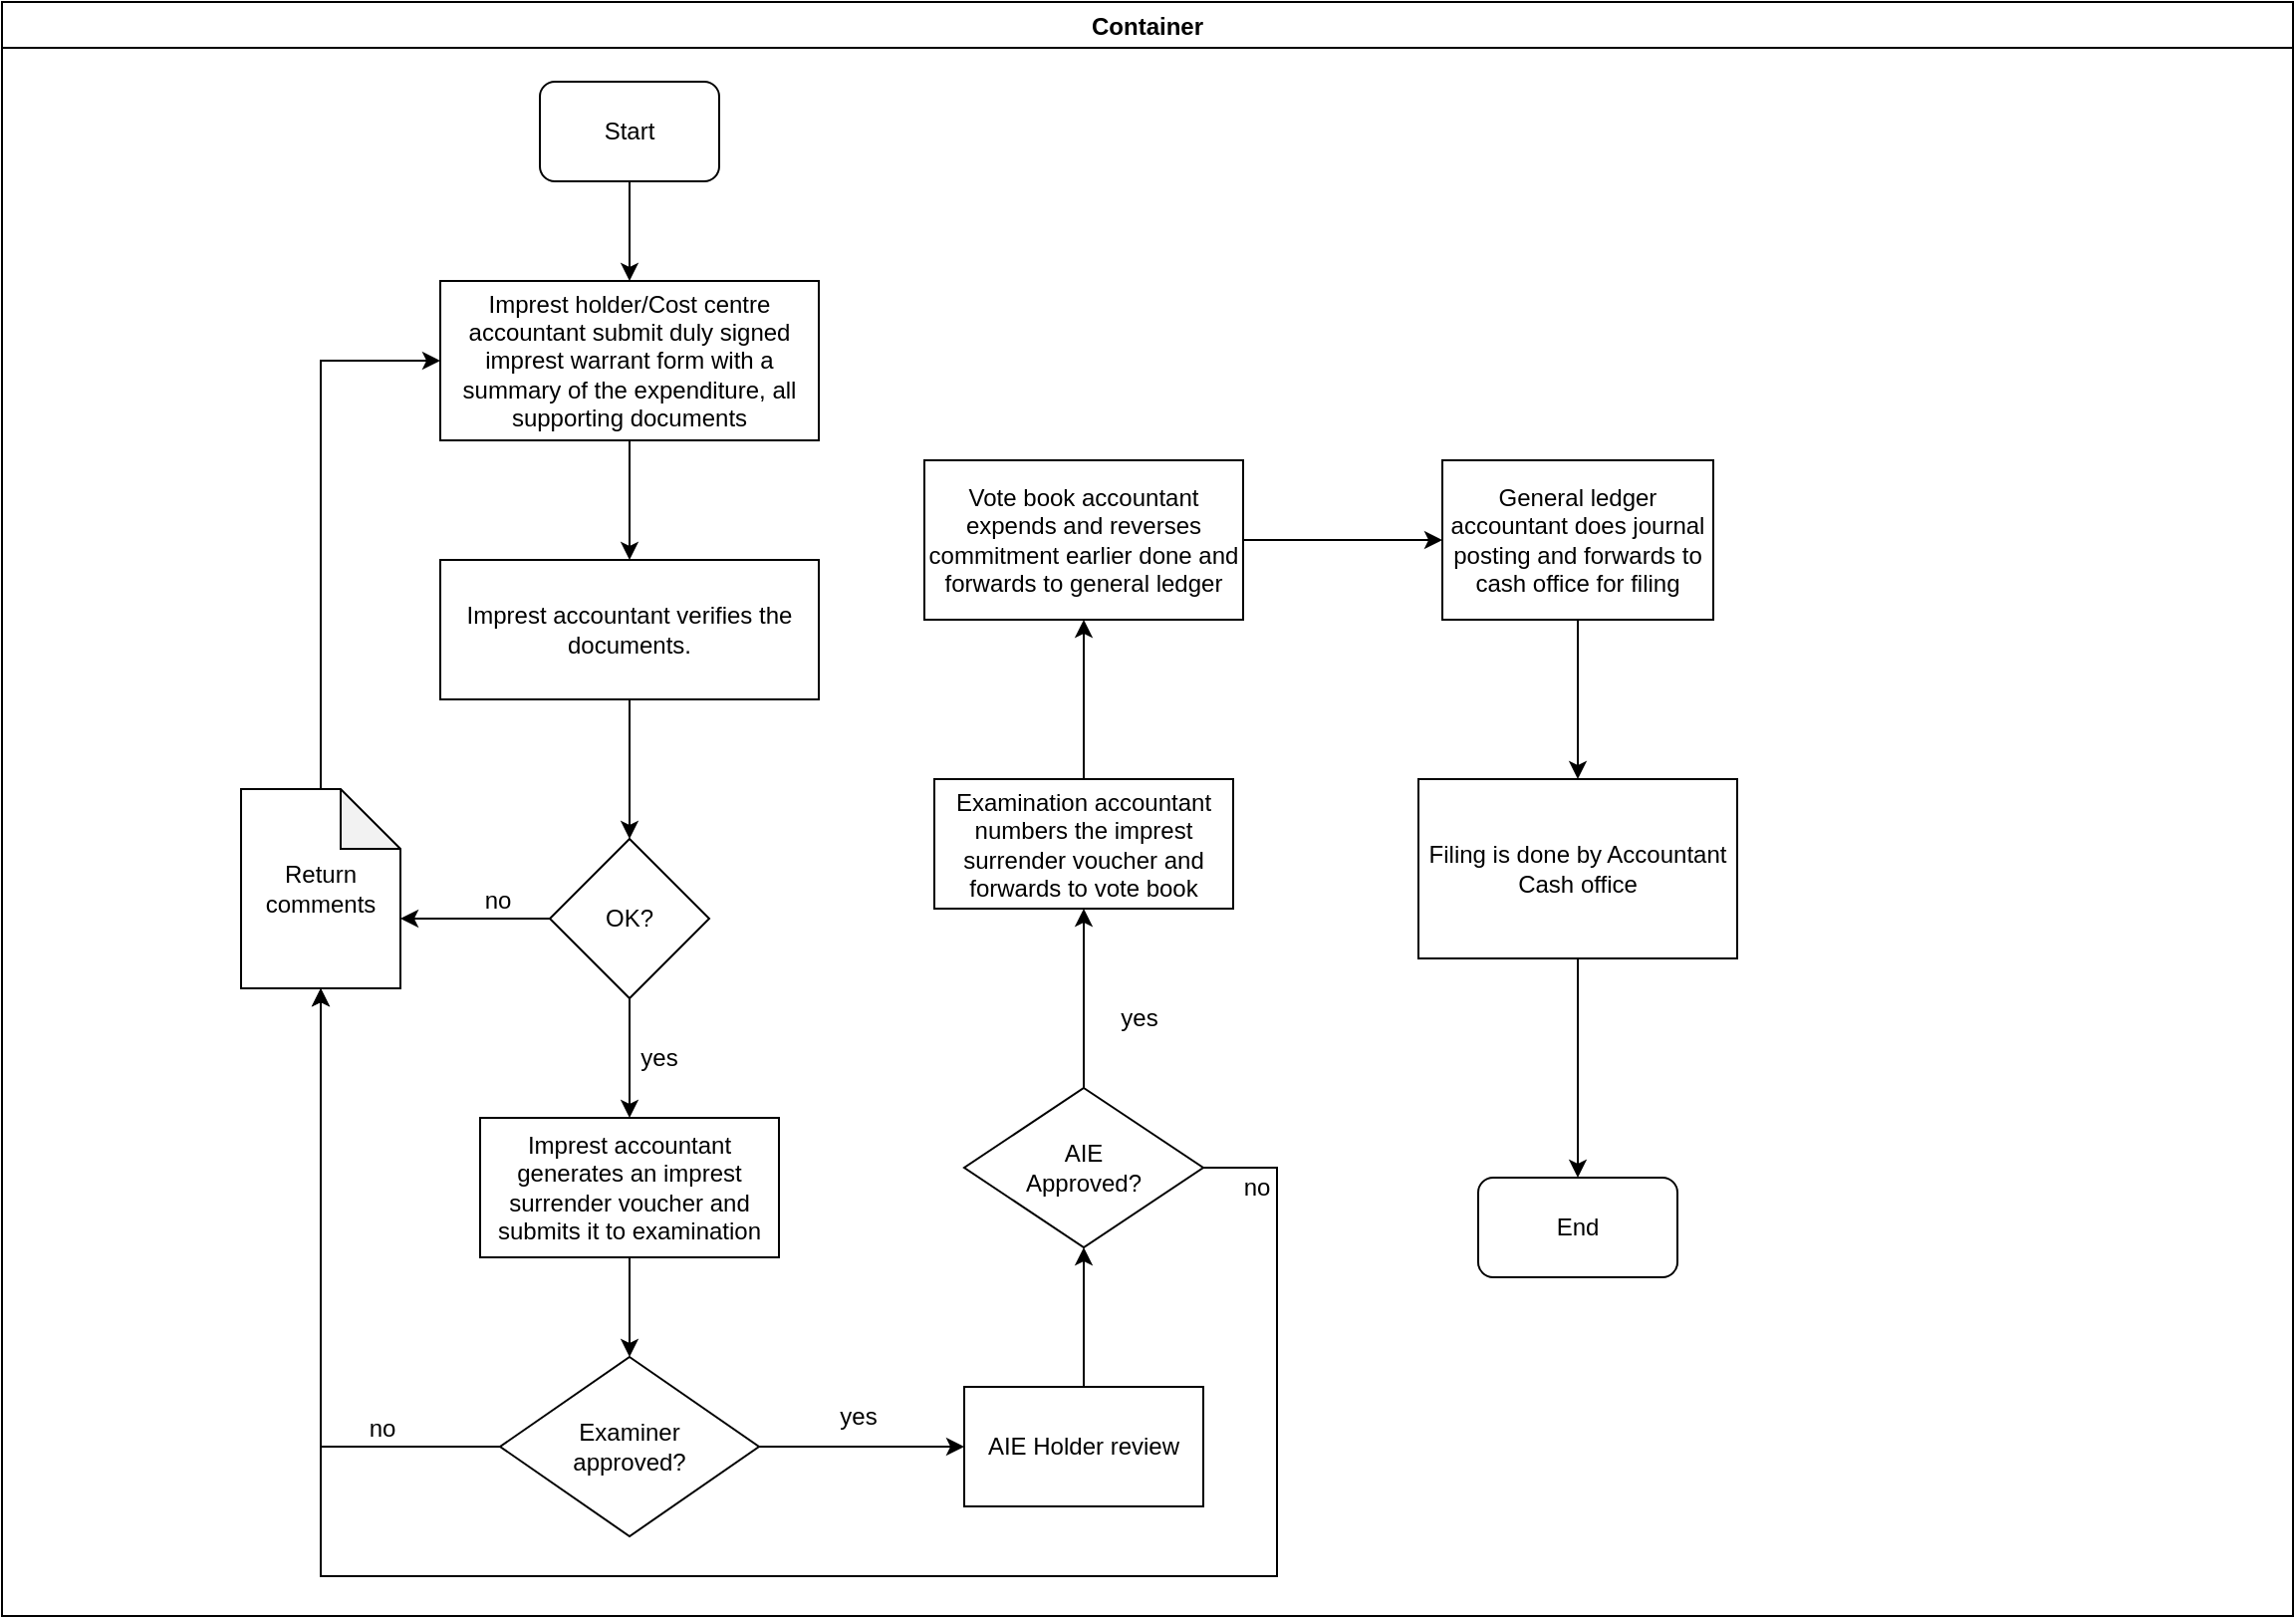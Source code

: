 <mxfile version="13.10.9" type="github">
  <diagram id="x_uxSW0rY3zfUO0SCG1N" name="Page-1">
    <mxGraphModel dx="1038" dy="547" grid="1" gridSize="10" guides="1" tooltips="1" connect="1" arrows="1" fold="1" page="1" pageScale="1" pageWidth="1169" pageHeight="827" math="0" shadow="0">
      <root>
        <mxCell id="0" />
        <mxCell id="1" parent="0" />
        <mxCell id="O7GpnW4-85XMZtPzeUqR-3" value="Container" style="swimlane;startSize=23;" vertex="1" parent="1">
          <mxGeometry x="11" y="10" width="1150" height="810" as="geometry" />
        </mxCell>
        <mxCell id="O7GpnW4-85XMZtPzeUqR-4" value="Start" style="rounded=1;whiteSpace=wrap;html=1;" vertex="1" parent="O7GpnW4-85XMZtPzeUqR-3">
          <mxGeometry x="270" y="40" width="90" height="50" as="geometry" />
        </mxCell>
        <mxCell id="O7GpnW4-85XMZtPzeUqR-5" value="Imprest holder/Cost centre accountant submit duly signed imprest warrant form with a summary of the expenditure, all supporting documents" style="rounded=0;whiteSpace=wrap;html=1;" vertex="1" parent="O7GpnW4-85XMZtPzeUqR-3">
          <mxGeometry x="220" y="140" width="190" height="80" as="geometry" />
        </mxCell>
        <mxCell id="O7GpnW4-85XMZtPzeUqR-6" value="" style="edgeStyle=orthogonalEdgeStyle;rounded=0;orthogonalLoop=1;jettySize=auto;html=1;entryX=0.5;entryY=0;entryDx=0;entryDy=0;" edge="1" parent="O7GpnW4-85XMZtPzeUqR-3" source="O7GpnW4-85XMZtPzeUqR-4" target="O7GpnW4-85XMZtPzeUqR-5">
          <mxGeometry relative="1" as="geometry">
            <mxPoint x="315" y="165" as="targetPoint" />
          </mxGeometry>
        </mxCell>
        <mxCell id="O7GpnW4-85XMZtPzeUqR-7" value="Imprest accountant generates an imprest surrender voucher and submits it to examination" style="whiteSpace=wrap;html=1;rounded=0;" vertex="1" parent="O7GpnW4-85XMZtPzeUqR-3">
          <mxGeometry x="240" y="560" width="150" height="70" as="geometry" />
        </mxCell>
        <mxCell id="O7GpnW4-85XMZtPzeUqR-8" value="Imprest accountant verifies the documents. " style="whiteSpace=wrap;html=1;rounded=0;" vertex="1" parent="O7GpnW4-85XMZtPzeUqR-3">
          <mxGeometry x="220" y="280" width="190" height="70" as="geometry" />
        </mxCell>
        <mxCell id="O7GpnW4-85XMZtPzeUqR-9" value="" style="edgeStyle=orthogonalEdgeStyle;rounded=0;orthogonalLoop=1;jettySize=auto;html=1;" edge="1" parent="O7GpnW4-85XMZtPzeUqR-3" source="O7GpnW4-85XMZtPzeUqR-5" target="O7GpnW4-85XMZtPzeUqR-8">
          <mxGeometry relative="1" as="geometry" />
        </mxCell>
        <mxCell id="O7GpnW4-85XMZtPzeUqR-10" value="Return comments" style="shape=note;whiteSpace=wrap;html=1;backgroundOutline=1;darkOpacity=0.05;" vertex="1" parent="O7GpnW4-85XMZtPzeUqR-3">
          <mxGeometry x="120" y="395" width="80" height="100" as="geometry" />
        </mxCell>
        <mxCell id="O7GpnW4-85XMZtPzeUqR-11" value="" style="edgeStyle=orthogonalEdgeStyle;rounded=0;orthogonalLoop=1;jettySize=auto;html=1;entryX=0;entryY=0.5;entryDx=0;entryDy=0;" edge="1" parent="O7GpnW4-85XMZtPzeUqR-3" source="O7GpnW4-85XMZtPzeUqR-10" target="O7GpnW4-85XMZtPzeUqR-5">
          <mxGeometry relative="1" as="geometry">
            <mxPoint x="160" y="295" as="targetPoint" />
            <Array as="points">
              <mxPoint x="160" y="180" />
            </Array>
          </mxGeometry>
        </mxCell>
        <mxCell id="O7GpnW4-85XMZtPzeUqR-12" value="&lt;div&gt;Examiner &lt;br&gt;&lt;/div&gt;&lt;div&gt;approved?&lt;/div&gt;" style="rhombus;whiteSpace=wrap;html=1;rounded=0;" vertex="1" parent="O7GpnW4-85XMZtPzeUqR-3">
          <mxGeometry x="250" y="680" width="130" height="90" as="geometry" />
        </mxCell>
        <mxCell id="O7GpnW4-85XMZtPzeUqR-13" value="" style="edgeStyle=orthogonalEdgeStyle;rounded=0;orthogonalLoop=1;jettySize=auto;html=1;" edge="1" parent="O7GpnW4-85XMZtPzeUqR-3" source="O7GpnW4-85XMZtPzeUqR-7" target="O7GpnW4-85XMZtPzeUqR-12">
          <mxGeometry relative="1" as="geometry" />
        </mxCell>
        <mxCell id="O7GpnW4-85XMZtPzeUqR-14" value="" style="edgeStyle=orthogonalEdgeStyle;rounded=0;orthogonalLoop=1;jettySize=auto;html=1;entryX=0.5;entryY=1;entryDx=0;entryDy=0;entryPerimeter=0;" edge="1" parent="O7GpnW4-85XMZtPzeUqR-3" source="O7GpnW4-85XMZtPzeUqR-12" target="O7GpnW4-85XMZtPzeUqR-10">
          <mxGeometry relative="1" as="geometry">
            <mxPoint x="165" y="725" as="targetPoint" />
          </mxGeometry>
        </mxCell>
        <mxCell id="O7GpnW4-85XMZtPzeUqR-15" value="" style="edgeStyle=orthogonalEdgeStyle;rounded=0;orthogonalLoop=1;jettySize=auto;html=1;entryX=0;entryY=0.5;entryDx=0;entryDy=0;" edge="1" parent="O7GpnW4-85XMZtPzeUqR-3" source="O7GpnW4-85XMZtPzeUqR-12" target="O7GpnW4-85XMZtPzeUqR-16">
          <mxGeometry relative="1" as="geometry">
            <mxPoint x="470" y="725" as="targetPoint" />
          </mxGeometry>
        </mxCell>
        <mxCell id="O7GpnW4-85XMZtPzeUqR-16" value="AIE Holder review" style="rounded=0;whiteSpace=wrap;html=1;" vertex="1" parent="O7GpnW4-85XMZtPzeUqR-3">
          <mxGeometry x="483" y="695" width="120" height="60" as="geometry" />
        </mxCell>
        <mxCell id="O7GpnW4-85XMZtPzeUqR-17" value="yes" style="text;html=1;strokeColor=none;fillColor=none;align=center;verticalAlign=middle;whiteSpace=wrap;rounded=0;" vertex="1" parent="O7GpnW4-85XMZtPzeUqR-3">
          <mxGeometry x="310" y="520" width="40" height="20" as="geometry" />
        </mxCell>
        <mxCell id="O7GpnW4-85XMZtPzeUqR-18" value="yes" style="text;html=1;strokeColor=none;fillColor=none;align=center;verticalAlign=middle;whiteSpace=wrap;rounded=0;" vertex="1" parent="O7GpnW4-85XMZtPzeUqR-3">
          <mxGeometry x="410" y="700" width="40" height="20" as="geometry" />
        </mxCell>
        <mxCell id="O7GpnW4-85XMZtPzeUqR-20" value="End" style="rounded=1;whiteSpace=wrap;html=1;" vertex="1" parent="O7GpnW4-85XMZtPzeUqR-3">
          <mxGeometry x="741" y="590" width="100" height="50" as="geometry" />
        </mxCell>
        <mxCell id="O7GpnW4-85XMZtPzeUqR-37" value="Filing is done by Accountant Cash office" style="whiteSpace=wrap;html=1;rounded=0;" vertex="1" parent="O7GpnW4-85XMZtPzeUqR-3">
          <mxGeometry x="711" y="390" width="160" height="90" as="geometry" />
        </mxCell>
        <mxCell id="O7GpnW4-85XMZtPzeUqR-47" value="" style="edgeStyle=orthogonalEdgeStyle;rounded=0;orthogonalLoop=1;jettySize=auto;html=1;entryX=0.5;entryY=0;entryDx=0;entryDy=0;" edge="1" parent="O7GpnW4-85XMZtPzeUqR-3" source="O7GpnW4-85XMZtPzeUqR-37" target="O7GpnW4-85XMZtPzeUqR-20">
          <mxGeometry relative="1" as="geometry">
            <mxPoint x="791" y="565" as="targetPoint" />
          </mxGeometry>
        </mxCell>
        <mxCell id="O7GpnW4-85XMZtPzeUqR-21" value="" style="edgeStyle=orthogonalEdgeStyle;rounded=0;orthogonalLoop=1;jettySize=auto;html=1;" edge="1" parent="1" source="O7GpnW4-85XMZtPzeUqR-8" target="O7GpnW4-85XMZtPzeUqR-24">
          <mxGeometry relative="1" as="geometry" />
        </mxCell>
        <mxCell id="O7GpnW4-85XMZtPzeUqR-22" value="" style="edgeStyle=orthogonalEdgeStyle;rounded=0;orthogonalLoop=1;jettySize=auto;html=1;" edge="1" parent="1" source="O7GpnW4-85XMZtPzeUqR-24" target="O7GpnW4-85XMZtPzeUqR-7">
          <mxGeometry relative="1" as="geometry" />
        </mxCell>
        <mxCell id="O7GpnW4-85XMZtPzeUqR-23" value="" style="edgeStyle=orthogonalEdgeStyle;rounded=0;orthogonalLoop=1;jettySize=auto;html=1;entryX=0;entryY=0;entryDx=80;entryDy=65;entryPerimeter=0;" edge="1" parent="1" source="O7GpnW4-85XMZtPzeUqR-24" target="O7GpnW4-85XMZtPzeUqR-10">
          <mxGeometry relative="1" as="geometry">
            <mxPoint x="206" y="470" as="targetPoint" />
          </mxGeometry>
        </mxCell>
        <mxCell id="O7GpnW4-85XMZtPzeUqR-24" value="OK?" style="rhombus;whiteSpace=wrap;html=1;rounded=0;" vertex="1" parent="1">
          <mxGeometry x="286" y="430" width="80" height="80" as="geometry" />
        </mxCell>
        <mxCell id="O7GpnW4-85XMZtPzeUqR-25" value="" style="edgeStyle=orthogonalEdgeStyle;rounded=0;orthogonalLoop=1;jettySize=auto;html=1;" edge="1" parent="1" source="O7GpnW4-85XMZtPzeUqR-27" target="O7GpnW4-85XMZtPzeUqR-30">
          <mxGeometry relative="1" as="geometry" />
        </mxCell>
        <mxCell id="O7GpnW4-85XMZtPzeUqR-26" value="" style="edgeStyle=orthogonalEdgeStyle;rounded=0;orthogonalLoop=1;jettySize=auto;html=1;entryX=0.5;entryY=1;entryDx=0;entryDy=0;entryPerimeter=0;" edge="1" parent="1" source="O7GpnW4-85XMZtPzeUqR-27" target="O7GpnW4-85XMZtPzeUqR-10">
          <mxGeometry relative="1" as="geometry">
            <mxPoint x="681" y="595" as="targetPoint" />
            <Array as="points">
              <mxPoint x="651" y="595" />
              <mxPoint x="651" y="800" />
              <mxPoint x="171" y="800" />
            </Array>
          </mxGeometry>
        </mxCell>
        <mxCell id="O7GpnW4-85XMZtPzeUqR-27" value="&lt;div&gt;AIE &lt;br&gt;&lt;/div&gt;&lt;div&gt;Approved?&lt;/div&gt;" style="rhombus;whiteSpace=wrap;html=1;rounded=0;" vertex="1" parent="1">
          <mxGeometry x="494" y="555" width="120" height="80" as="geometry" />
        </mxCell>
        <mxCell id="O7GpnW4-85XMZtPzeUqR-28" value="" style="edgeStyle=orthogonalEdgeStyle;rounded=0;orthogonalLoop=1;jettySize=auto;html=1;" edge="1" parent="1" source="O7GpnW4-85XMZtPzeUqR-16" target="O7GpnW4-85XMZtPzeUqR-27">
          <mxGeometry relative="1" as="geometry" />
        </mxCell>
        <mxCell id="O7GpnW4-85XMZtPzeUqR-29" value="" style="edgeStyle=orthogonalEdgeStyle;rounded=0;orthogonalLoop=1;jettySize=auto;html=1;" edge="1" parent="1" source="O7GpnW4-85XMZtPzeUqR-30" target="O7GpnW4-85XMZtPzeUqR-35">
          <mxGeometry relative="1" as="geometry" />
        </mxCell>
        <mxCell id="O7GpnW4-85XMZtPzeUqR-30" value="Examination accountant numbers the imprest surrender voucher and forwards to vote book" style="whiteSpace=wrap;html=1;rounded=0;" vertex="1" parent="1">
          <mxGeometry x="479" y="400" width="150" height="65" as="geometry" />
        </mxCell>
        <mxCell id="O7GpnW4-85XMZtPzeUqR-31" value="no" style="text;html=1;strokeColor=none;fillColor=none;align=center;verticalAlign=middle;whiteSpace=wrap;rounded=0;" vertex="1" parent="1">
          <mxGeometry x="240" y="451" width="40" height="20" as="geometry" />
        </mxCell>
        <mxCell id="O7GpnW4-85XMZtPzeUqR-32" value="no" style="text;html=1;strokeColor=none;fillColor=none;align=center;verticalAlign=middle;whiteSpace=wrap;rounded=0;" vertex="1" parent="1">
          <mxGeometry x="182" y="716" width="40" height="20" as="geometry" />
        </mxCell>
        <mxCell id="O7GpnW4-85XMZtPzeUqR-33" value="no" style="text;html=1;strokeColor=none;fillColor=none;align=center;verticalAlign=middle;whiteSpace=wrap;rounded=0;" vertex="1" parent="1">
          <mxGeometry x="621" y="595" width="40" height="20" as="geometry" />
        </mxCell>
        <mxCell id="O7GpnW4-85XMZtPzeUqR-43" value="" style="edgeStyle=orthogonalEdgeStyle;rounded=0;orthogonalLoop=1;jettySize=auto;html=1;" edge="1" parent="1" source="O7GpnW4-85XMZtPzeUqR-35" target="O7GpnW4-85XMZtPzeUqR-42">
          <mxGeometry relative="1" as="geometry" />
        </mxCell>
        <mxCell id="O7GpnW4-85XMZtPzeUqR-35" value="Vote book accountant expends and reverses commitment earlier done and forwards to general ledger" style="whiteSpace=wrap;html=1;rounded=0;" vertex="1" parent="1">
          <mxGeometry x="474" y="240" width="160" height="80" as="geometry" />
        </mxCell>
        <mxCell id="O7GpnW4-85XMZtPzeUqR-41" value="yes" style="text;html=1;strokeColor=none;fillColor=none;align=center;verticalAlign=middle;whiteSpace=wrap;rounded=0;" vertex="1" parent="1">
          <mxGeometry x="562" y="510" width="40" height="20" as="geometry" />
        </mxCell>
        <mxCell id="O7GpnW4-85XMZtPzeUqR-45" value="" style="edgeStyle=orthogonalEdgeStyle;rounded=0;orthogonalLoop=1;jettySize=auto;html=1;entryX=0.5;entryY=0;entryDx=0;entryDy=0;" edge="1" parent="1" source="O7GpnW4-85XMZtPzeUqR-42" target="O7GpnW4-85XMZtPzeUqR-37">
          <mxGeometry relative="1" as="geometry">
            <mxPoint x="802" y="410" as="targetPoint" />
          </mxGeometry>
        </mxCell>
        <mxCell id="O7GpnW4-85XMZtPzeUqR-42" value="General ledger accountant does journal posting and forwards to cash office for filing" style="whiteSpace=wrap;html=1;rounded=0;" vertex="1" parent="1">
          <mxGeometry x="734" y="240" width="136" height="80" as="geometry" />
        </mxCell>
      </root>
    </mxGraphModel>
  </diagram>
</mxfile>
